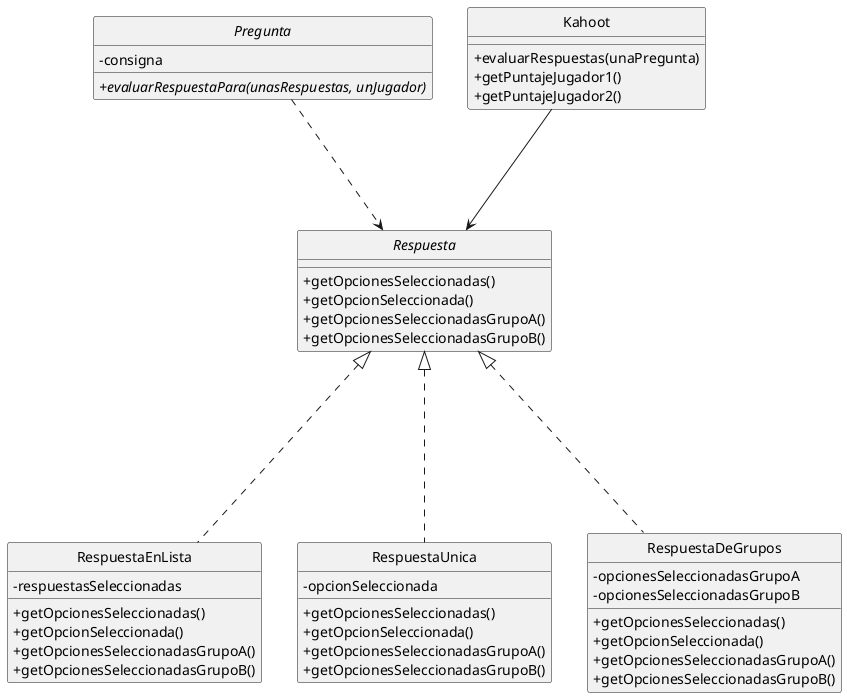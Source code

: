 @startuml

skinparam classAttributeIconSize 0
skinparam shadowing false
hide circle

Interface Respuesta {
    +getOpcionesSeleccionadas()
    +getOpcionSeleccionada()
    +getOpcionesSeleccionadasGrupoA()
    +getOpcionesSeleccionadasGrupoB()
}

class RespuestaEnLista{
    -respuestasSeleccionadas
    +getOpcionesSeleccionadas()
    +getOpcionSeleccionada()
    +getOpcionesSeleccionadasGrupoA()
    +getOpcionesSeleccionadasGrupoB()
}

class RespuestaUnica{
    -opcionSeleccionada
    +getOpcionesSeleccionadas()
    +getOpcionSeleccionada()
    +getOpcionesSeleccionadasGrupoA()
    +getOpcionesSeleccionadasGrupoB()
}

class RespuestaDeGrupos{
    -opcionesSeleccionadasGrupoA
    -opcionesSeleccionadasGrupoB
    +getOpcionesSeleccionadas()
    +getOpcionSeleccionada()
    +getOpcionesSeleccionadasGrupoA()
    +getOpcionesSeleccionadasGrupoB()
}

abstract class Pregunta {
    -consigna
    {abstract}+evaluarRespuestaPara(unasRespuestas, unJugador)
}

class Kahoot {
    +evaluarRespuestas(unaPregunta)
    +getPuntajeJugador1()
    +getPuntajeJugador2()
}

Respuesta <|---. RespuestaDeGrupos
Respuesta <|---. RespuestaEnLista
Respuesta <|---. RespuestaUnica

Kahoot ---> Respuesta

Pregunta .--> Respuesta



@enduml